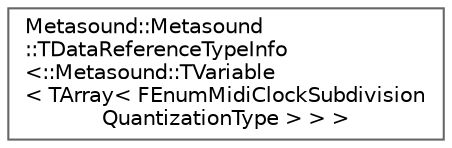 digraph "Graphical Class Hierarchy"
{
 // INTERACTIVE_SVG=YES
 // LATEX_PDF_SIZE
  bgcolor="transparent";
  edge [fontname=Helvetica,fontsize=10,labelfontname=Helvetica,labelfontsize=10];
  node [fontname=Helvetica,fontsize=10,shape=box,height=0.2,width=0.4];
  rankdir="LR";
  Node0 [id="Node000000",label="Metasound::Metasound\l::TDataReferenceTypeInfo\l\<::Metasound::TVariable\l\< TArray\< FEnumMidiClockSubdivision\lQuantizationType \> \> \>",height=0.2,width=0.4,color="grey40", fillcolor="white", style="filled",URL="$d7/dea/structMetasound_1_1_1_1Metasound_1_1TDataReferenceTypeInfo_3_1_1Metasound_1_1TVariable_3_01TArrab0bcc926364319adb405cb103bd5c647.html",tooltip=" "];
}
